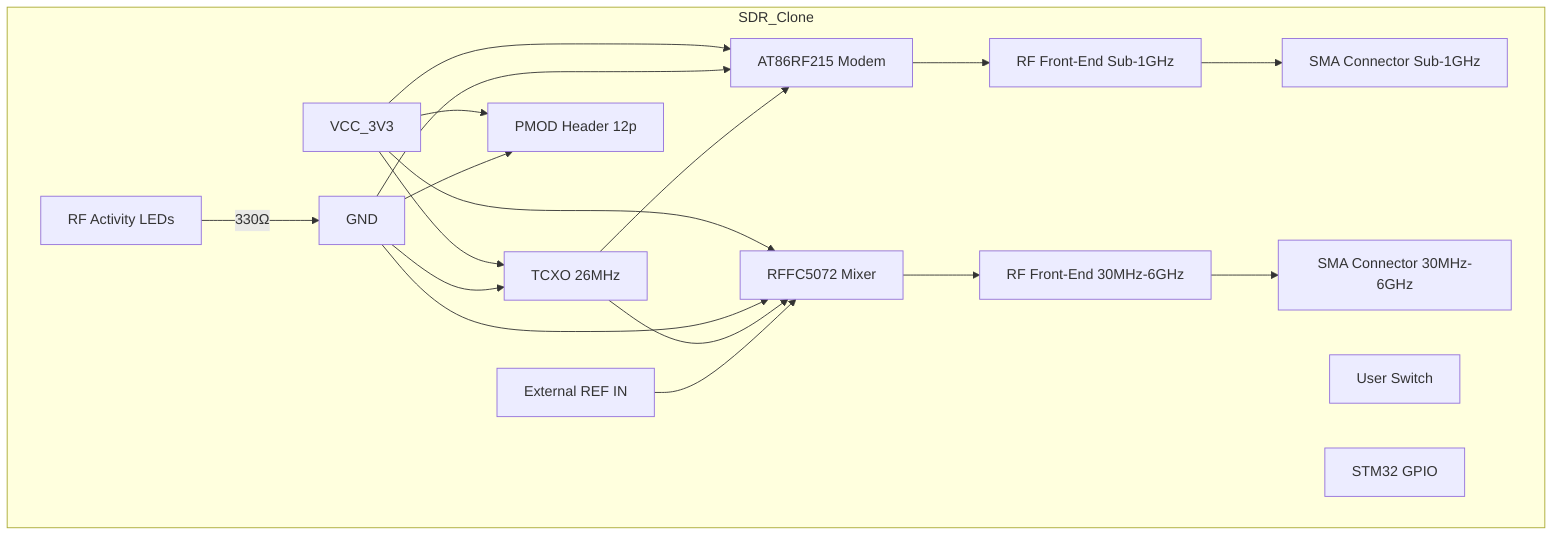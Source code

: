 graph TD
    %% -------------------- SDR CLONE SEM FPGA --------------------
    subgraph SDR_Clone
        VCC_3V3 --> MODEM["AT86RF215 Modem"]
        VCC_3V3 --> MIXER["RFFC5072 Mixer"]
        GND --> MODEM
        GND --> MIXER

        MODEM --> RF_SUB1G["RF Front-End Sub-1GHz"]
        MIXER --> RF_6GHz["RF Front-End 30MHz-6GHz"]
        RF_SUB1G --> SMA_SUB1G["SMA Connector Sub-1GHz"]
        RF_6GHz --> SMA_6GHz["SMA Connector 30MHz-6GHz"]

        TCXO["TCXO 26MHz"] --> MODEM
        TCXO --> MIXER
        VCC_3V3 --> TCXO
        GND --> TCXO
        EXT_CLK["External REF IN"] --> MIXER

        PMOD["PMOD Header 12p"]
        VCC_3V3 --> PMOD
        GND --> PMOD

        LED_STATUS["RF Activity LEDs"]
        LED_STATUS -->|330Ω| GND

        USER_SW["User Switch"]

        GPIO_STM32["STM32 GPIO"]
    end